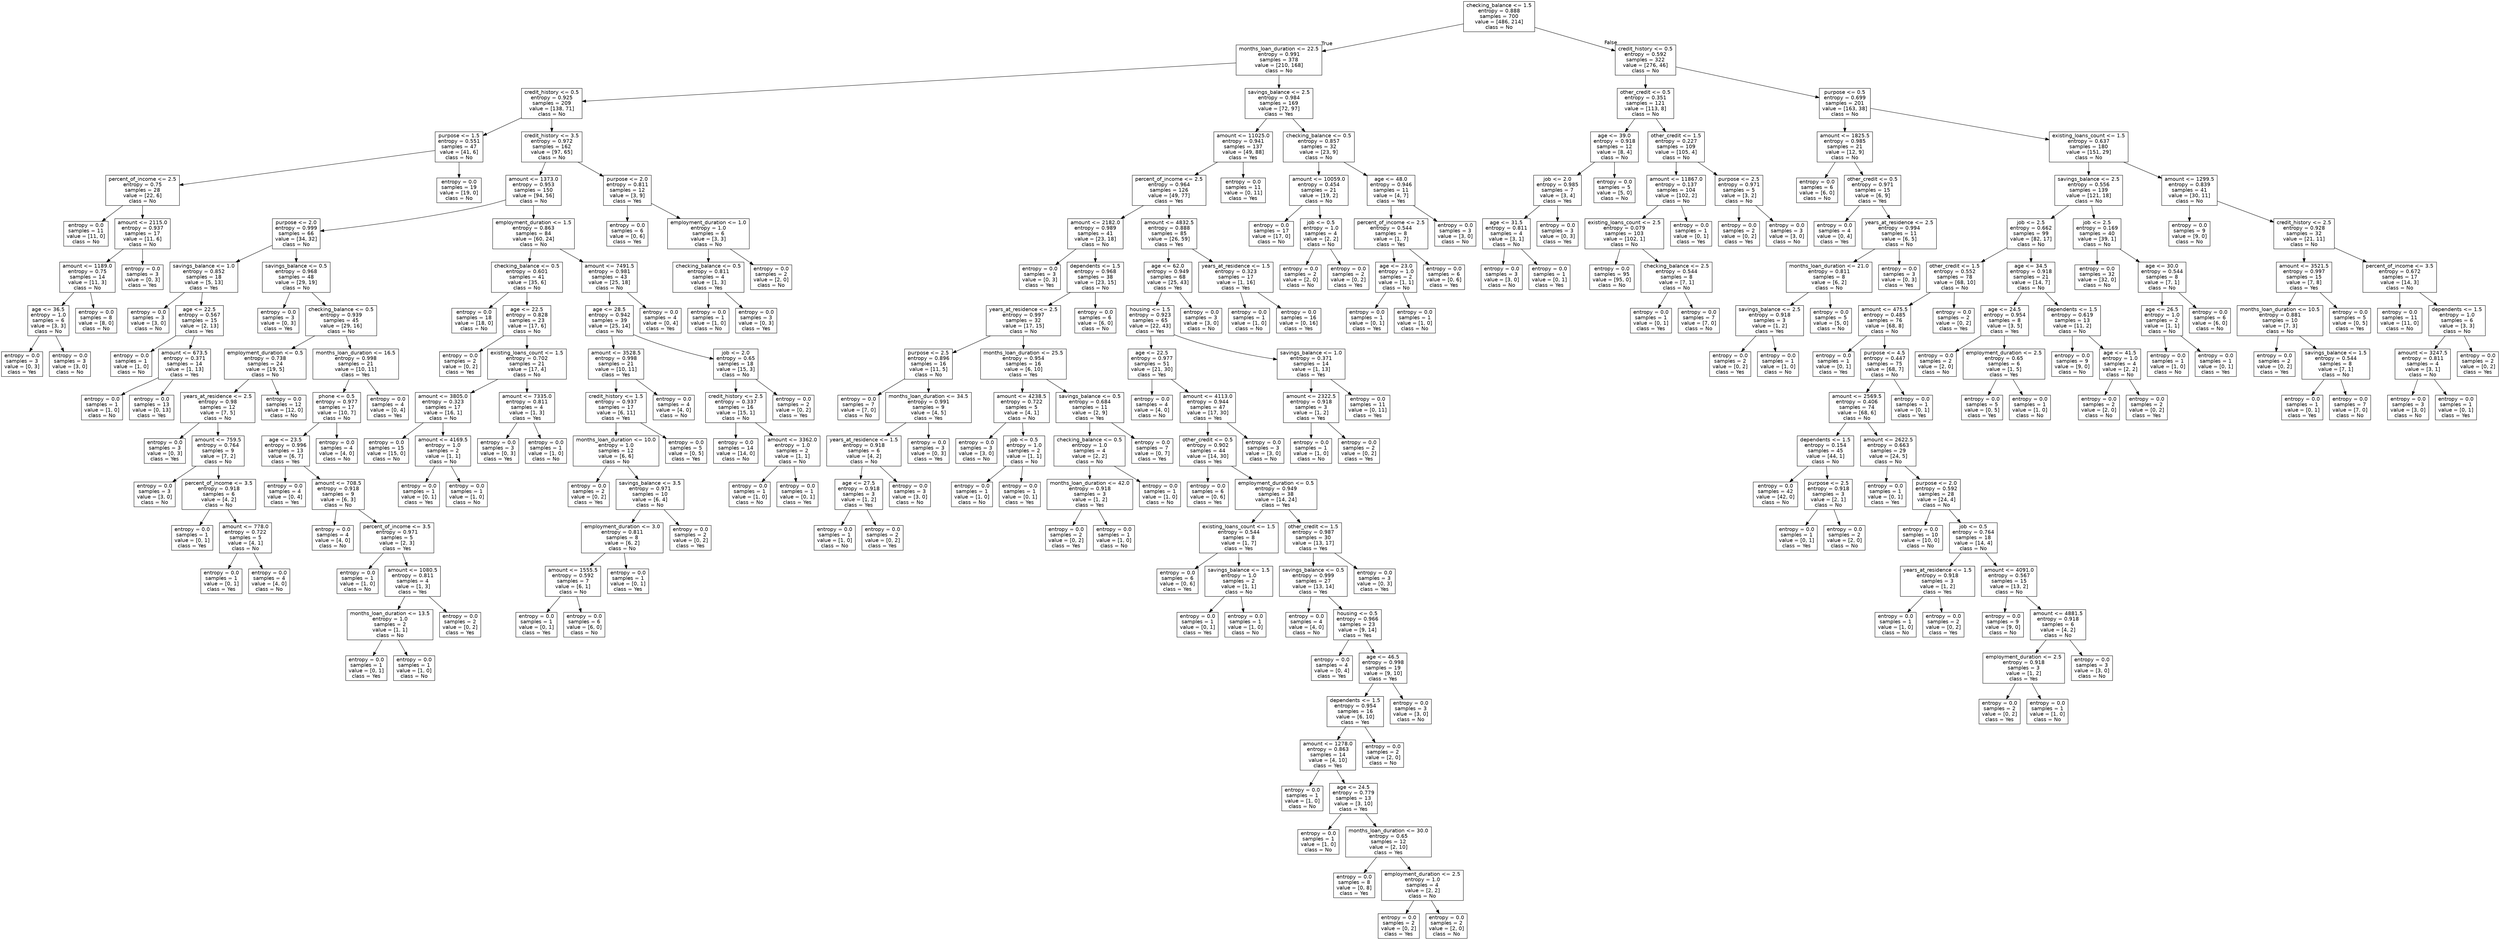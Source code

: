 digraph Tree {
node [shape=box, fontname="helvetica"] ;
edge [fontname="helvetica"] ;
0 [label="checking_balance <= 1.5\nentropy = 0.888\nsamples = 700\nvalue = [486, 214]\nclass = No"] ;
1 [label="months_loan_duration <= 22.5\nentropy = 0.991\nsamples = 378\nvalue = [210, 168]\nclass = No"] ;
0 -> 1 [labeldistance=2.5, labelangle=45, headlabel="True"] ;
2 [label="credit_history <= 0.5\nentropy = 0.925\nsamples = 209\nvalue = [138, 71]\nclass = No"] ;
1 -> 2 ;
3 [label="purpose <= 1.5\nentropy = 0.551\nsamples = 47\nvalue = [41, 6]\nclass = No"] ;
2 -> 3 ;
4 [label="percent_of_income <= 2.5\nentropy = 0.75\nsamples = 28\nvalue = [22, 6]\nclass = No"] ;
3 -> 4 ;
5 [label="entropy = 0.0\nsamples = 11\nvalue = [11, 0]\nclass = No"] ;
4 -> 5 ;
6 [label="amount <= 2115.0\nentropy = 0.937\nsamples = 17\nvalue = [11, 6]\nclass = No"] ;
4 -> 6 ;
7 [label="amount <= 1189.0\nentropy = 0.75\nsamples = 14\nvalue = [11, 3]\nclass = No"] ;
6 -> 7 ;
8 [label="age <= 36.5\nentropy = 1.0\nsamples = 6\nvalue = [3, 3]\nclass = No"] ;
7 -> 8 ;
9 [label="entropy = 0.0\nsamples = 3\nvalue = [0, 3]\nclass = Yes"] ;
8 -> 9 ;
10 [label="entropy = 0.0\nsamples = 3\nvalue = [3, 0]\nclass = No"] ;
8 -> 10 ;
11 [label="entropy = 0.0\nsamples = 8\nvalue = [8, 0]\nclass = No"] ;
7 -> 11 ;
12 [label="entropy = 0.0\nsamples = 3\nvalue = [0, 3]\nclass = Yes"] ;
6 -> 12 ;
13 [label="entropy = 0.0\nsamples = 19\nvalue = [19, 0]\nclass = No"] ;
3 -> 13 ;
14 [label="credit_history <= 3.5\nentropy = 0.972\nsamples = 162\nvalue = [97, 65]\nclass = No"] ;
2 -> 14 ;
15 [label="amount <= 1373.0\nentropy = 0.953\nsamples = 150\nvalue = [94, 56]\nclass = No"] ;
14 -> 15 ;
16 [label="purpose <= 2.0\nentropy = 0.999\nsamples = 66\nvalue = [34, 32]\nclass = No"] ;
15 -> 16 ;
17 [label="savings_balance <= 1.0\nentropy = 0.852\nsamples = 18\nvalue = [5, 13]\nclass = Yes"] ;
16 -> 17 ;
18 [label="entropy = 0.0\nsamples = 3\nvalue = [3, 0]\nclass = No"] ;
17 -> 18 ;
19 [label="age <= 22.5\nentropy = 0.567\nsamples = 15\nvalue = [2, 13]\nclass = Yes"] ;
17 -> 19 ;
20 [label="entropy = 0.0\nsamples = 1\nvalue = [1, 0]\nclass = No"] ;
19 -> 20 ;
21 [label="amount <= 673.5\nentropy = 0.371\nsamples = 14\nvalue = [1, 13]\nclass = Yes"] ;
19 -> 21 ;
22 [label="entropy = 0.0\nsamples = 1\nvalue = [1, 0]\nclass = No"] ;
21 -> 22 ;
23 [label="entropy = 0.0\nsamples = 13\nvalue = [0, 13]\nclass = Yes"] ;
21 -> 23 ;
24 [label="savings_balance <= 0.5\nentropy = 0.968\nsamples = 48\nvalue = [29, 19]\nclass = No"] ;
16 -> 24 ;
25 [label="entropy = 0.0\nsamples = 3\nvalue = [0, 3]\nclass = Yes"] ;
24 -> 25 ;
26 [label="checking_balance <= 0.5\nentropy = 0.939\nsamples = 45\nvalue = [29, 16]\nclass = No"] ;
24 -> 26 ;
27 [label="employment_duration <= 0.5\nentropy = 0.738\nsamples = 24\nvalue = [19, 5]\nclass = No"] ;
26 -> 27 ;
28 [label="years_at_residence <= 2.5\nentropy = 0.98\nsamples = 12\nvalue = [7, 5]\nclass = No"] ;
27 -> 28 ;
29 [label="entropy = 0.0\nsamples = 3\nvalue = [0, 3]\nclass = Yes"] ;
28 -> 29 ;
30 [label="amount <= 759.5\nentropy = 0.764\nsamples = 9\nvalue = [7, 2]\nclass = No"] ;
28 -> 30 ;
31 [label="entropy = 0.0\nsamples = 3\nvalue = [3, 0]\nclass = No"] ;
30 -> 31 ;
32 [label="percent_of_income <= 3.5\nentropy = 0.918\nsamples = 6\nvalue = [4, 2]\nclass = No"] ;
30 -> 32 ;
33 [label="entropy = 0.0\nsamples = 1\nvalue = [0, 1]\nclass = Yes"] ;
32 -> 33 ;
34 [label="amount <= 778.0\nentropy = 0.722\nsamples = 5\nvalue = [4, 1]\nclass = No"] ;
32 -> 34 ;
35 [label="entropy = 0.0\nsamples = 1\nvalue = [0, 1]\nclass = Yes"] ;
34 -> 35 ;
36 [label="entropy = 0.0\nsamples = 4\nvalue = [4, 0]\nclass = No"] ;
34 -> 36 ;
37 [label="entropy = 0.0\nsamples = 12\nvalue = [12, 0]\nclass = No"] ;
27 -> 37 ;
38 [label="months_loan_duration <= 16.5\nentropy = 0.998\nsamples = 21\nvalue = [10, 11]\nclass = Yes"] ;
26 -> 38 ;
39 [label="phone <= 0.5\nentropy = 0.977\nsamples = 17\nvalue = [10, 7]\nclass = No"] ;
38 -> 39 ;
40 [label="age <= 23.5\nentropy = 0.996\nsamples = 13\nvalue = [6, 7]\nclass = Yes"] ;
39 -> 40 ;
41 [label="entropy = 0.0\nsamples = 4\nvalue = [0, 4]\nclass = Yes"] ;
40 -> 41 ;
42 [label="amount <= 708.5\nentropy = 0.918\nsamples = 9\nvalue = [6, 3]\nclass = No"] ;
40 -> 42 ;
43 [label="entropy = 0.0\nsamples = 4\nvalue = [4, 0]\nclass = No"] ;
42 -> 43 ;
44 [label="percent_of_income <= 3.5\nentropy = 0.971\nsamples = 5\nvalue = [2, 3]\nclass = Yes"] ;
42 -> 44 ;
45 [label="entropy = 0.0\nsamples = 1\nvalue = [1, 0]\nclass = No"] ;
44 -> 45 ;
46 [label="amount <= 1080.5\nentropy = 0.811\nsamples = 4\nvalue = [1, 3]\nclass = Yes"] ;
44 -> 46 ;
47 [label="months_loan_duration <= 13.5\nentropy = 1.0\nsamples = 2\nvalue = [1, 1]\nclass = No"] ;
46 -> 47 ;
48 [label="entropy = 0.0\nsamples = 1\nvalue = [0, 1]\nclass = Yes"] ;
47 -> 48 ;
49 [label="entropy = 0.0\nsamples = 1\nvalue = [1, 0]\nclass = No"] ;
47 -> 49 ;
50 [label="entropy = 0.0\nsamples = 2\nvalue = [0, 2]\nclass = Yes"] ;
46 -> 50 ;
51 [label="entropy = 0.0\nsamples = 4\nvalue = [4, 0]\nclass = No"] ;
39 -> 51 ;
52 [label="entropy = 0.0\nsamples = 4\nvalue = [0, 4]\nclass = Yes"] ;
38 -> 52 ;
53 [label="employment_duration <= 1.5\nentropy = 0.863\nsamples = 84\nvalue = [60, 24]\nclass = No"] ;
15 -> 53 ;
54 [label="checking_balance <= 0.5\nentropy = 0.601\nsamples = 41\nvalue = [35, 6]\nclass = No"] ;
53 -> 54 ;
55 [label="entropy = 0.0\nsamples = 18\nvalue = [18, 0]\nclass = No"] ;
54 -> 55 ;
56 [label="age <= 22.5\nentropy = 0.828\nsamples = 23\nvalue = [17, 6]\nclass = No"] ;
54 -> 56 ;
57 [label="entropy = 0.0\nsamples = 2\nvalue = [0, 2]\nclass = Yes"] ;
56 -> 57 ;
58 [label="existing_loans_count <= 1.5\nentropy = 0.702\nsamples = 21\nvalue = [17, 4]\nclass = No"] ;
56 -> 58 ;
59 [label="amount <= 3805.0\nentropy = 0.323\nsamples = 17\nvalue = [16, 1]\nclass = No"] ;
58 -> 59 ;
60 [label="entropy = 0.0\nsamples = 15\nvalue = [15, 0]\nclass = No"] ;
59 -> 60 ;
61 [label="amount <= 4169.5\nentropy = 1.0\nsamples = 2\nvalue = [1, 1]\nclass = No"] ;
59 -> 61 ;
62 [label="entropy = 0.0\nsamples = 1\nvalue = [0, 1]\nclass = Yes"] ;
61 -> 62 ;
63 [label="entropy = 0.0\nsamples = 1\nvalue = [1, 0]\nclass = No"] ;
61 -> 63 ;
64 [label="amount <= 7335.0\nentropy = 0.811\nsamples = 4\nvalue = [1, 3]\nclass = Yes"] ;
58 -> 64 ;
65 [label="entropy = 0.0\nsamples = 3\nvalue = [0, 3]\nclass = Yes"] ;
64 -> 65 ;
66 [label="entropy = 0.0\nsamples = 1\nvalue = [1, 0]\nclass = No"] ;
64 -> 66 ;
67 [label="amount <= 7491.5\nentropy = 0.981\nsamples = 43\nvalue = [25, 18]\nclass = No"] ;
53 -> 67 ;
68 [label="age <= 28.5\nentropy = 0.942\nsamples = 39\nvalue = [25, 14]\nclass = No"] ;
67 -> 68 ;
69 [label="amount <= 3528.5\nentropy = 0.998\nsamples = 21\nvalue = [10, 11]\nclass = Yes"] ;
68 -> 69 ;
70 [label="credit_history <= 1.5\nentropy = 0.937\nsamples = 17\nvalue = [6, 11]\nclass = Yes"] ;
69 -> 70 ;
71 [label="months_loan_duration <= 10.0\nentropy = 1.0\nsamples = 12\nvalue = [6, 6]\nclass = No"] ;
70 -> 71 ;
72 [label="entropy = 0.0\nsamples = 2\nvalue = [0, 2]\nclass = Yes"] ;
71 -> 72 ;
73 [label="savings_balance <= 3.5\nentropy = 0.971\nsamples = 10\nvalue = [6, 4]\nclass = No"] ;
71 -> 73 ;
74 [label="employment_duration <= 3.0\nentropy = 0.811\nsamples = 8\nvalue = [6, 2]\nclass = No"] ;
73 -> 74 ;
75 [label="amount <= 1555.5\nentropy = 0.592\nsamples = 7\nvalue = [6, 1]\nclass = No"] ;
74 -> 75 ;
76 [label="entropy = 0.0\nsamples = 1\nvalue = [0, 1]\nclass = Yes"] ;
75 -> 76 ;
77 [label="entropy = 0.0\nsamples = 6\nvalue = [6, 0]\nclass = No"] ;
75 -> 77 ;
78 [label="entropy = 0.0\nsamples = 1\nvalue = [0, 1]\nclass = Yes"] ;
74 -> 78 ;
79 [label="entropy = 0.0\nsamples = 2\nvalue = [0, 2]\nclass = Yes"] ;
73 -> 79 ;
80 [label="entropy = 0.0\nsamples = 5\nvalue = [0, 5]\nclass = Yes"] ;
70 -> 80 ;
81 [label="entropy = 0.0\nsamples = 4\nvalue = [4, 0]\nclass = No"] ;
69 -> 81 ;
82 [label="job <= 2.0\nentropy = 0.65\nsamples = 18\nvalue = [15, 3]\nclass = No"] ;
68 -> 82 ;
83 [label="credit_history <= 2.5\nentropy = 0.337\nsamples = 16\nvalue = [15, 1]\nclass = No"] ;
82 -> 83 ;
84 [label="entropy = 0.0\nsamples = 14\nvalue = [14, 0]\nclass = No"] ;
83 -> 84 ;
85 [label="amount <= 3362.0\nentropy = 1.0\nsamples = 2\nvalue = [1, 1]\nclass = No"] ;
83 -> 85 ;
86 [label="entropy = 0.0\nsamples = 1\nvalue = [1, 0]\nclass = No"] ;
85 -> 86 ;
87 [label="entropy = 0.0\nsamples = 1\nvalue = [0, 1]\nclass = Yes"] ;
85 -> 87 ;
88 [label="entropy = 0.0\nsamples = 2\nvalue = [0, 2]\nclass = Yes"] ;
82 -> 88 ;
89 [label="entropy = 0.0\nsamples = 4\nvalue = [0, 4]\nclass = Yes"] ;
67 -> 89 ;
90 [label="purpose <= 2.0\nentropy = 0.811\nsamples = 12\nvalue = [3, 9]\nclass = Yes"] ;
14 -> 90 ;
91 [label="entropy = 0.0\nsamples = 6\nvalue = [0, 6]\nclass = Yes"] ;
90 -> 91 ;
92 [label="employment_duration <= 1.0\nentropy = 1.0\nsamples = 6\nvalue = [3, 3]\nclass = No"] ;
90 -> 92 ;
93 [label="checking_balance <= 0.5\nentropy = 0.811\nsamples = 4\nvalue = [1, 3]\nclass = Yes"] ;
92 -> 93 ;
94 [label="entropy = 0.0\nsamples = 1\nvalue = [1, 0]\nclass = No"] ;
93 -> 94 ;
95 [label="entropy = 0.0\nsamples = 3\nvalue = [0, 3]\nclass = Yes"] ;
93 -> 95 ;
96 [label="entropy = 0.0\nsamples = 2\nvalue = [2, 0]\nclass = No"] ;
92 -> 96 ;
97 [label="savings_balance <= 2.5\nentropy = 0.984\nsamples = 169\nvalue = [72, 97]\nclass = Yes"] ;
1 -> 97 ;
98 [label="amount <= 11025.0\nentropy = 0.941\nsamples = 137\nvalue = [49, 88]\nclass = Yes"] ;
97 -> 98 ;
99 [label="percent_of_income <= 2.5\nentropy = 0.964\nsamples = 126\nvalue = [49, 77]\nclass = Yes"] ;
98 -> 99 ;
100 [label="amount <= 2182.0\nentropy = 0.989\nsamples = 41\nvalue = [23, 18]\nclass = No"] ;
99 -> 100 ;
101 [label="entropy = 0.0\nsamples = 3\nvalue = [0, 3]\nclass = Yes"] ;
100 -> 101 ;
102 [label="dependents <= 1.5\nentropy = 0.968\nsamples = 38\nvalue = [23, 15]\nclass = No"] ;
100 -> 102 ;
103 [label="years_at_residence <= 2.5\nentropy = 0.997\nsamples = 32\nvalue = [17, 15]\nclass = No"] ;
102 -> 103 ;
104 [label="purpose <= 2.5\nentropy = 0.896\nsamples = 16\nvalue = [11, 5]\nclass = No"] ;
103 -> 104 ;
105 [label="entropy = 0.0\nsamples = 7\nvalue = [7, 0]\nclass = No"] ;
104 -> 105 ;
106 [label="months_loan_duration <= 34.5\nentropy = 0.991\nsamples = 9\nvalue = [4, 5]\nclass = Yes"] ;
104 -> 106 ;
107 [label="years_at_residence <= 1.5\nentropy = 0.918\nsamples = 6\nvalue = [4, 2]\nclass = No"] ;
106 -> 107 ;
108 [label="age <= 27.5\nentropy = 0.918\nsamples = 3\nvalue = [1, 2]\nclass = Yes"] ;
107 -> 108 ;
109 [label="entropy = 0.0\nsamples = 1\nvalue = [1, 0]\nclass = No"] ;
108 -> 109 ;
110 [label="entropy = 0.0\nsamples = 2\nvalue = [0, 2]\nclass = Yes"] ;
108 -> 110 ;
111 [label="entropy = 0.0\nsamples = 3\nvalue = [3, 0]\nclass = No"] ;
107 -> 111 ;
112 [label="entropy = 0.0\nsamples = 3\nvalue = [0, 3]\nclass = Yes"] ;
106 -> 112 ;
113 [label="months_loan_duration <= 25.5\nentropy = 0.954\nsamples = 16\nvalue = [6, 10]\nclass = Yes"] ;
103 -> 113 ;
114 [label="amount <= 4238.5\nentropy = 0.722\nsamples = 5\nvalue = [4, 1]\nclass = No"] ;
113 -> 114 ;
115 [label="entropy = 0.0\nsamples = 3\nvalue = [3, 0]\nclass = No"] ;
114 -> 115 ;
116 [label="job <= 0.5\nentropy = 1.0\nsamples = 2\nvalue = [1, 1]\nclass = No"] ;
114 -> 116 ;
117 [label="entropy = 0.0\nsamples = 1\nvalue = [1, 0]\nclass = No"] ;
116 -> 117 ;
118 [label="entropy = 0.0\nsamples = 1\nvalue = [0, 1]\nclass = Yes"] ;
116 -> 118 ;
119 [label="savings_balance <= 0.5\nentropy = 0.684\nsamples = 11\nvalue = [2, 9]\nclass = Yes"] ;
113 -> 119 ;
120 [label="checking_balance <= 0.5\nentropy = 1.0\nsamples = 4\nvalue = [2, 2]\nclass = No"] ;
119 -> 120 ;
121 [label="months_loan_duration <= 42.0\nentropy = 0.918\nsamples = 3\nvalue = [1, 2]\nclass = Yes"] ;
120 -> 121 ;
122 [label="entropy = 0.0\nsamples = 2\nvalue = [0, 2]\nclass = Yes"] ;
121 -> 122 ;
123 [label="entropy = 0.0\nsamples = 1\nvalue = [1, 0]\nclass = No"] ;
121 -> 123 ;
124 [label="entropy = 0.0\nsamples = 1\nvalue = [1, 0]\nclass = No"] ;
120 -> 124 ;
125 [label="entropy = 0.0\nsamples = 7\nvalue = [0, 7]\nclass = Yes"] ;
119 -> 125 ;
126 [label="entropy = 0.0\nsamples = 6\nvalue = [6, 0]\nclass = No"] ;
102 -> 126 ;
127 [label="amount <= 4832.5\nentropy = 0.888\nsamples = 85\nvalue = [26, 59]\nclass = Yes"] ;
99 -> 127 ;
128 [label="age <= 62.0\nentropy = 0.949\nsamples = 68\nvalue = [25, 43]\nclass = Yes"] ;
127 -> 128 ;
129 [label="housing <= 1.5\nentropy = 0.923\nsamples = 65\nvalue = [22, 43]\nclass = Yes"] ;
128 -> 129 ;
130 [label="age <= 22.5\nentropy = 0.977\nsamples = 51\nvalue = [21, 30]\nclass = Yes"] ;
129 -> 130 ;
131 [label="entropy = 0.0\nsamples = 4\nvalue = [4, 0]\nclass = No"] ;
130 -> 131 ;
132 [label="amount <= 4113.0\nentropy = 0.944\nsamples = 47\nvalue = [17, 30]\nclass = Yes"] ;
130 -> 132 ;
133 [label="other_credit <= 0.5\nentropy = 0.902\nsamples = 44\nvalue = [14, 30]\nclass = Yes"] ;
132 -> 133 ;
134 [label="entropy = 0.0\nsamples = 6\nvalue = [0, 6]\nclass = Yes"] ;
133 -> 134 ;
135 [label="employment_duration <= 0.5\nentropy = 0.949\nsamples = 38\nvalue = [14, 24]\nclass = Yes"] ;
133 -> 135 ;
136 [label="existing_loans_count <= 1.5\nentropy = 0.544\nsamples = 8\nvalue = [1, 7]\nclass = Yes"] ;
135 -> 136 ;
137 [label="entropy = 0.0\nsamples = 6\nvalue = [0, 6]\nclass = Yes"] ;
136 -> 137 ;
138 [label="savings_balance <= 1.5\nentropy = 1.0\nsamples = 2\nvalue = [1, 1]\nclass = No"] ;
136 -> 138 ;
139 [label="entropy = 0.0\nsamples = 1\nvalue = [0, 1]\nclass = Yes"] ;
138 -> 139 ;
140 [label="entropy = 0.0\nsamples = 1\nvalue = [1, 0]\nclass = No"] ;
138 -> 140 ;
141 [label="other_credit <= 1.5\nentropy = 0.987\nsamples = 30\nvalue = [13, 17]\nclass = Yes"] ;
135 -> 141 ;
142 [label="savings_balance <= 0.5\nentropy = 0.999\nsamples = 27\nvalue = [13, 14]\nclass = Yes"] ;
141 -> 142 ;
143 [label="entropy = 0.0\nsamples = 4\nvalue = [4, 0]\nclass = No"] ;
142 -> 143 ;
144 [label="housing <= 0.5\nentropy = 0.966\nsamples = 23\nvalue = [9, 14]\nclass = Yes"] ;
142 -> 144 ;
145 [label="entropy = 0.0\nsamples = 4\nvalue = [0, 4]\nclass = Yes"] ;
144 -> 145 ;
146 [label="age <= 46.5\nentropy = 0.998\nsamples = 19\nvalue = [9, 10]\nclass = Yes"] ;
144 -> 146 ;
147 [label="dependents <= 1.5\nentropy = 0.954\nsamples = 16\nvalue = [6, 10]\nclass = Yes"] ;
146 -> 147 ;
148 [label="amount <= 1278.0\nentropy = 0.863\nsamples = 14\nvalue = [4, 10]\nclass = Yes"] ;
147 -> 148 ;
149 [label="entropy = 0.0\nsamples = 1\nvalue = [1, 0]\nclass = No"] ;
148 -> 149 ;
150 [label="age <= 24.5\nentropy = 0.779\nsamples = 13\nvalue = [3, 10]\nclass = Yes"] ;
148 -> 150 ;
151 [label="entropy = 0.0\nsamples = 1\nvalue = [1, 0]\nclass = No"] ;
150 -> 151 ;
152 [label="months_loan_duration <= 30.0\nentropy = 0.65\nsamples = 12\nvalue = [2, 10]\nclass = Yes"] ;
150 -> 152 ;
153 [label="entropy = 0.0\nsamples = 8\nvalue = [0, 8]\nclass = Yes"] ;
152 -> 153 ;
154 [label="employment_duration <= 2.5\nentropy = 1.0\nsamples = 4\nvalue = [2, 2]\nclass = No"] ;
152 -> 154 ;
155 [label="entropy = 0.0\nsamples = 2\nvalue = [0, 2]\nclass = Yes"] ;
154 -> 155 ;
156 [label="entropy = 0.0\nsamples = 2\nvalue = [2, 0]\nclass = No"] ;
154 -> 156 ;
157 [label="entropy = 0.0\nsamples = 2\nvalue = [2, 0]\nclass = No"] ;
147 -> 157 ;
158 [label="entropy = 0.0\nsamples = 3\nvalue = [3, 0]\nclass = No"] ;
146 -> 158 ;
159 [label="entropy = 0.0\nsamples = 3\nvalue = [0, 3]\nclass = Yes"] ;
141 -> 159 ;
160 [label="entropy = 0.0\nsamples = 3\nvalue = [3, 0]\nclass = No"] ;
132 -> 160 ;
161 [label="savings_balance <= 1.0\nentropy = 0.371\nsamples = 14\nvalue = [1, 13]\nclass = Yes"] ;
129 -> 161 ;
162 [label="amount <= 2322.5\nentropy = 0.918\nsamples = 3\nvalue = [1, 2]\nclass = Yes"] ;
161 -> 162 ;
163 [label="entropy = 0.0\nsamples = 1\nvalue = [1, 0]\nclass = No"] ;
162 -> 163 ;
164 [label="entropy = 0.0\nsamples = 2\nvalue = [0, 2]\nclass = Yes"] ;
162 -> 164 ;
165 [label="entropy = 0.0\nsamples = 11\nvalue = [0, 11]\nclass = Yes"] ;
161 -> 165 ;
166 [label="entropy = 0.0\nsamples = 3\nvalue = [3, 0]\nclass = No"] ;
128 -> 166 ;
167 [label="years_at_residence <= 1.5\nentropy = 0.323\nsamples = 17\nvalue = [1, 16]\nclass = Yes"] ;
127 -> 167 ;
168 [label="entropy = 0.0\nsamples = 1\nvalue = [1, 0]\nclass = No"] ;
167 -> 168 ;
169 [label="entropy = 0.0\nsamples = 16\nvalue = [0, 16]\nclass = Yes"] ;
167 -> 169 ;
170 [label="entropy = 0.0\nsamples = 11\nvalue = [0, 11]\nclass = Yes"] ;
98 -> 170 ;
171 [label="checking_balance <= 0.5\nentropy = 0.857\nsamples = 32\nvalue = [23, 9]\nclass = No"] ;
97 -> 171 ;
172 [label="amount <= 10059.0\nentropy = 0.454\nsamples = 21\nvalue = [19, 2]\nclass = No"] ;
171 -> 172 ;
173 [label="entropy = 0.0\nsamples = 17\nvalue = [17, 0]\nclass = No"] ;
172 -> 173 ;
174 [label="job <= 0.5\nentropy = 1.0\nsamples = 4\nvalue = [2, 2]\nclass = No"] ;
172 -> 174 ;
175 [label="entropy = 0.0\nsamples = 2\nvalue = [2, 0]\nclass = No"] ;
174 -> 175 ;
176 [label="entropy = 0.0\nsamples = 2\nvalue = [0, 2]\nclass = Yes"] ;
174 -> 176 ;
177 [label="age <= 48.0\nentropy = 0.946\nsamples = 11\nvalue = [4, 7]\nclass = Yes"] ;
171 -> 177 ;
178 [label="percent_of_income <= 2.5\nentropy = 0.544\nsamples = 8\nvalue = [1, 7]\nclass = Yes"] ;
177 -> 178 ;
179 [label="age <= 23.0\nentropy = 1.0\nsamples = 2\nvalue = [1, 1]\nclass = No"] ;
178 -> 179 ;
180 [label="entropy = 0.0\nsamples = 1\nvalue = [0, 1]\nclass = Yes"] ;
179 -> 180 ;
181 [label="entropy = 0.0\nsamples = 1\nvalue = [1, 0]\nclass = No"] ;
179 -> 181 ;
182 [label="entropy = 0.0\nsamples = 6\nvalue = [0, 6]\nclass = Yes"] ;
178 -> 182 ;
183 [label="entropy = 0.0\nsamples = 3\nvalue = [3, 0]\nclass = No"] ;
177 -> 183 ;
184 [label="credit_history <= 0.5\nentropy = 0.592\nsamples = 322\nvalue = [276, 46]\nclass = No"] ;
0 -> 184 [labeldistance=2.5, labelangle=-45, headlabel="False"] ;
185 [label="other_credit <= 0.5\nentropy = 0.351\nsamples = 121\nvalue = [113, 8]\nclass = No"] ;
184 -> 185 ;
186 [label="age <= 39.0\nentropy = 0.918\nsamples = 12\nvalue = [8, 4]\nclass = No"] ;
185 -> 186 ;
187 [label="job <= 2.0\nentropy = 0.985\nsamples = 7\nvalue = [3, 4]\nclass = Yes"] ;
186 -> 187 ;
188 [label="age <= 31.5\nentropy = 0.811\nsamples = 4\nvalue = [3, 1]\nclass = No"] ;
187 -> 188 ;
189 [label="entropy = 0.0\nsamples = 3\nvalue = [3, 0]\nclass = No"] ;
188 -> 189 ;
190 [label="entropy = 0.0\nsamples = 1\nvalue = [0, 1]\nclass = Yes"] ;
188 -> 190 ;
191 [label="entropy = 0.0\nsamples = 3\nvalue = [0, 3]\nclass = Yes"] ;
187 -> 191 ;
192 [label="entropy = 0.0\nsamples = 5\nvalue = [5, 0]\nclass = No"] ;
186 -> 192 ;
193 [label="other_credit <= 1.5\nentropy = 0.227\nsamples = 109\nvalue = [105, 4]\nclass = No"] ;
185 -> 193 ;
194 [label="amount <= 11867.0\nentropy = 0.137\nsamples = 104\nvalue = [102, 2]\nclass = No"] ;
193 -> 194 ;
195 [label="existing_loans_count <= 2.5\nentropy = 0.079\nsamples = 103\nvalue = [102, 1]\nclass = No"] ;
194 -> 195 ;
196 [label="entropy = 0.0\nsamples = 95\nvalue = [95, 0]\nclass = No"] ;
195 -> 196 ;
197 [label="checking_balance <= 2.5\nentropy = 0.544\nsamples = 8\nvalue = [7, 1]\nclass = No"] ;
195 -> 197 ;
198 [label="entropy = 0.0\nsamples = 1\nvalue = [0, 1]\nclass = Yes"] ;
197 -> 198 ;
199 [label="entropy = 0.0\nsamples = 7\nvalue = [7, 0]\nclass = No"] ;
197 -> 199 ;
200 [label="entropy = 0.0\nsamples = 1\nvalue = [0, 1]\nclass = Yes"] ;
194 -> 200 ;
201 [label="purpose <= 2.5\nentropy = 0.971\nsamples = 5\nvalue = [3, 2]\nclass = No"] ;
193 -> 201 ;
202 [label="entropy = 0.0\nsamples = 2\nvalue = [0, 2]\nclass = Yes"] ;
201 -> 202 ;
203 [label="entropy = 0.0\nsamples = 3\nvalue = [3, 0]\nclass = No"] ;
201 -> 203 ;
204 [label="purpose <= 0.5\nentropy = 0.699\nsamples = 201\nvalue = [163, 38]\nclass = No"] ;
184 -> 204 ;
205 [label="amount <= 1825.5\nentropy = 0.985\nsamples = 21\nvalue = [12, 9]\nclass = No"] ;
204 -> 205 ;
206 [label="entropy = 0.0\nsamples = 6\nvalue = [6, 0]\nclass = No"] ;
205 -> 206 ;
207 [label="other_credit <= 0.5\nentropy = 0.971\nsamples = 15\nvalue = [6, 9]\nclass = Yes"] ;
205 -> 207 ;
208 [label="entropy = 0.0\nsamples = 4\nvalue = [0, 4]\nclass = Yes"] ;
207 -> 208 ;
209 [label="years_at_residence <= 2.5\nentropy = 0.994\nsamples = 11\nvalue = [6, 5]\nclass = No"] ;
207 -> 209 ;
210 [label="months_loan_duration <= 21.0\nentropy = 0.811\nsamples = 8\nvalue = [6, 2]\nclass = No"] ;
209 -> 210 ;
211 [label="savings_balance <= 2.5\nentropy = 0.918\nsamples = 3\nvalue = [1, 2]\nclass = Yes"] ;
210 -> 211 ;
212 [label="entropy = 0.0\nsamples = 2\nvalue = [0, 2]\nclass = Yes"] ;
211 -> 212 ;
213 [label="entropy = 0.0\nsamples = 1\nvalue = [1, 0]\nclass = No"] ;
211 -> 213 ;
214 [label="entropy = 0.0\nsamples = 5\nvalue = [5, 0]\nclass = No"] ;
210 -> 214 ;
215 [label="entropy = 0.0\nsamples = 3\nvalue = [0, 3]\nclass = Yes"] ;
209 -> 215 ;
216 [label="existing_loans_count <= 1.5\nentropy = 0.637\nsamples = 180\nvalue = [151, 29]\nclass = No"] ;
204 -> 216 ;
217 [label="savings_balance <= 2.5\nentropy = 0.556\nsamples = 139\nvalue = [121, 18]\nclass = No"] ;
216 -> 217 ;
218 [label="job <= 2.5\nentropy = 0.662\nsamples = 99\nvalue = [82, 17]\nclass = No"] ;
217 -> 218 ;
219 [label="other_credit <= 1.5\nentropy = 0.552\nsamples = 78\nvalue = [68, 10]\nclass = No"] ;
218 -> 219 ;
220 [label="amount <= 475.5\nentropy = 0.485\nsamples = 76\nvalue = [68, 8]\nclass = No"] ;
219 -> 220 ;
221 [label="entropy = 0.0\nsamples = 1\nvalue = [0, 1]\nclass = Yes"] ;
220 -> 221 ;
222 [label="purpose <= 4.5\nentropy = 0.447\nsamples = 75\nvalue = [68, 7]\nclass = No"] ;
220 -> 222 ;
223 [label="amount <= 2569.5\nentropy = 0.406\nsamples = 74\nvalue = [68, 6]\nclass = No"] ;
222 -> 223 ;
224 [label="dependents <= 1.5\nentropy = 0.154\nsamples = 45\nvalue = [44, 1]\nclass = No"] ;
223 -> 224 ;
225 [label="entropy = 0.0\nsamples = 42\nvalue = [42, 0]\nclass = No"] ;
224 -> 225 ;
226 [label="purpose <= 2.5\nentropy = 0.918\nsamples = 3\nvalue = [2, 1]\nclass = No"] ;
224 -> 226 ;
227 [label="entropy = 0.0\nsamples = 1\nvalue = [0, 1]\nclass = Yes"] ;
226 -> 227 ;
228 [label="entropy = 0.0\nsamples = 2\nvalue = [2, 0]\nclass = No"] ;
226 -> 228 ;
229 [label="amount <= 2622.5\nentropy = 0.663\nsamples = 29\nvalue = [24, 5]\nclass = No"] ;
223 -> 229 ;
230 [label="entropy = 0.0\nsamples = 1\nvalue = [0, 1]\nclass = Yes"] ;
229 -> 230 ;
231 [label="purpose <= 2.0\nentropy = 0.592\nsamples = 28\nvalue = [24, 4]\nclass = No"] ;
229 -> 231 ;
232 [label="entropy = 0.0\nsamples = 10\nvalue = [10, 0]\nclass = No"] ;
231 -> 232 ;
233 [label="job <= 0.5\nentropy = 0.764\nsamples = 18\nvalue = [14, 4]\nclass = No"] ;
231 -> 233 ;
234 [label="years_at_residence <= 1.5\nentropy = 0.918\nsamples = 3\nvalue = [1, 2]\nclass = Yes"] ;
233 -> 234 ;
235 [label="entropy = 0.0\nsamples = 1\nvalue = [1, 0]\nclass = No"] ;
234 -> 235 ;
236 [label="entropy = 0.0\nsamples = 2\nvalue = [0, 2]\nclass = Yes"] ;
234 -> 236 ;
237 [label="amount <= 4091.0\nentropy = 0.567\nsamples = 15\nvalue = [13, 2]\nclass = No"] ;
233 -> 237 ;
238 [label="entropy = 0.0\nsamples = 9\nvalue = [9, 0]\nclass = No"] ;
237 -> 238 ;
239 [label="amount <= 4881.5\nentropy = 0.918\nsamples = 6\nvalue = [4, 2]\nclass = No"] ;
237 -> 239 ;
240 [label="employment_duration <= 2.5\nentropy = 0.918\nsamples = 3\nvalue = [1, 2]\nclass = Yes"] ;
239 -> 240 ;
241 [label="entropy = 0.0\nsamples = 2\nvalue = [0, 2]\nclass = Yes"] ;
240 -> 241 ;
242 [label="entropy = 0.0\nsamples = 1\nvalue = [1, 0]\nclass = No"] ;
240 -> 242 ;
243 [label="entropy = 0.0\nsamples = 3\nvalue = [3, 0]\nclass = No"] ;
239 -> 243 ;
244 [label="entropy = 0.0\nsamples = 1\nvalue = [0, 1]\nclass = Yes"] ;
222 -> 244 ;
245 [label="entropy = 0.0\nsamples = 2\nvalue = [0, 2]\nclass = Yes"] ;
219 -> 245 ;
246 [label="age <= 34.5\nentropy = 0.918\nsamples = 21\nvalue = [14, 7]\nclass = No"] ;
218 -> 246 ;
247 [label="age <= 24.5\nentropy = 0.954\nsamples = 8\nvalue = [3, 5]\nclass = Yes"] ;
246 -> 247 ;
248 [label="entropy = 0.0\nsamples = 2\nvalue = [2, 0]\nclass = No"] ;
247 -> 248 ;
249 [label="employment_duration <= 2.5\nentropy = 0.65\nsamples = 6\nvalue = [1, 5]\nclass = Yes"] ;
247 -> 249 ;
250 [label="entropy = 0.0\nsamples = 5\nvalue = [0, 5]\nclass = Yes"] ;
249 -> 250 ;
251 [label="entropy = 0.0\nsamples = 1\nvalue = [1, 0]\nclass = No"] ;
249 -> 251 ;
252 [label="dependents <= 1.5\nentropy = 0.619\nsamples = 13\nvalue = [11, 2]\nclass = No"] ;
246 -> 252 ;
253 [label="entropy = 0.0\nsamples = 9\nvalue = [9, 0]\nclass = No"] ;
252 -> 253 ;
254 [label="age <= 41.5\nentropy = 1.0\nsamples = 4\nvalue = [2, 2]\nclass = No"] ;
252 -> 254 ;
255 [label="entropy = 0.0\nsamples = 2\nvalue = [2, 0]\nclass = No"] ;
254 -> 255 ;
256 [label="entropy = 0.0\nsamples = 2\nvalue = [0, 2]\nclass = Yes"] ;
254 -> 256 ;
257 [label="job <= 2.5\nentropy = 0.169\nsamples = 40\nvalue = [39, 1]\nclass = No"] ;
217 -> 257 ;
258 [label="entropy = 0.0\nsamples = 32\nvalue = [32, 0]\nclass = No"] ;
257 -> 258 ;
259 [label="age <= 30.0\nentropy = 0.544\nsamples = 8\nvalue = [7, 1]\nclass = No"] ;
257 -> 259 ;
260 [label="age <= 26.5\nentropy = 1.0\nsamples = 2\nvalue = [1, 1]\nclass = No"] ;
259 -> 260 ;
261 [label="entropy = 0.0\nsamples = 1\nvalue = [1, 0]\nclass = No"] ;
260 -> 261 ;
262 [label="entropy = 0.0\nsamples = 1\nvalue = [0, 1]\nclass = Yes"] ;
260 -> 262 ;
263 [label="entropy = 0.0\nsamples = 6\nvalue = [6, 0]\nclass = No"] ;
259 -> 263 ;
264 [label="amount <= 1299.5\nentropy = 0.839\nsamples = 41\nvalue = [30, 11]\nclass = No"] ;
216 -> 264 ;
265 [label="entropy = 0.0\nsamples = 9\nvalue = [9, 0]\nclass = No"] ;
264 -> 265 ;
266 [label="credit_history <= 2.5\nentropy = 0.928\nsamples = 32\nvalue = [21, 11]\nclass = No"] ;
264 -> 266 ;
267 [label="amount <= 3521.5\nentropy = 0.997\nsamples = 15\nvalue = [7, 8]\nclass = Yes"] ;
266 -> 267 ;
268 [label="months_loan_duration <= 10.5\nentropy = 0.881\nsamples = 10\nvalue = [7, 3]\nclass = No"] ;
267 -> 268 ;
269 [label="entropy = 0.0\nsamples = 2\nvalue = [0, 2]\nclass = Yes"] ;
268 -> 269 ;
270 [label="savings_balance <= 1.5\nentropy = 0.544\nsamples = 8\nvalue = [7, 1]\nclass = No"] ;
268 -> 270 ;
271 [label="entropy = 0.0\nsamples = 1\nvalue = [0, 1]\nclass = Yes"] ;
270 -> 271 ;
272 [label="entropy = 0.0\nsamples = 7\nvalue = [7, 0]\nclass = No"] ;
270 -> 272 ;
273 [label="entropy = 0.0\nsamples = 5\nvalue = [0, 5]\nclass = Yes"] ;
267 -> 273 ;
274 [label="percent_of_income <= 3.5\nentropy = 0.672\nsamples = 17\nvalue = [14, 3]\nclass = No"] ;
266 -> 274 ;
275 [label="entropy = 0.0\nsamples = 11\nvalue = [11, 0]\nclass = No"] ;
274 -> 275 ;
276 [label="dependents <= 1.5\nentropy = 1.0\nsamples = 6\nvalue = [3, 3]\nclass = No"] ;
274 -> 276 ;
277 [label="amount <= 3247.5\nentropy = 0.811\nsamples = 4\nvalue = [3, 1]\nclass = No"] ;
276 -> 277 ;
278 [label="entropy = 0.0\nsamples = 3\nvalue = [3, 0]\nclass = No"] ;
277 -> 278 ;
279 [label="entropy = 0.0\nsamples = 1\nvalue = [0, 1]\nclass = Yes"] ;
277 -> 279 ;
280 [label="entropy = 0.0\nsamples = 2\nvalue = [0, 2]\nclass = Yes"] ;
276 -> 280 ;
}